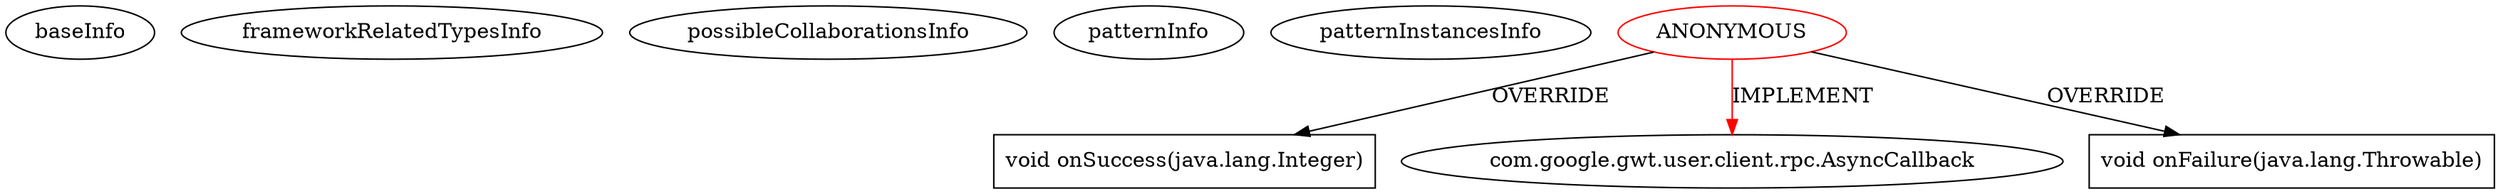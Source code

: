 digraph {
baseInfo[graphId=1783,category="pattern",isAnonymous=true,possibleRelation=false]
frameworkRelatedTypesInfo[0="com.google.gwt.user.client.rpc.AsyncCallback"]
possibleCollaborationsInfo[]
patternInfo[frequency=3.0,patternRootClient=0]
patternInstancesInfo[0="MainMain-ChatCafeine~/MainMain-ChatCafeine/ChatCafeine-master/ChatCafeine/src/sources/client/vue/coffeeRoom/ChatBoxPanel.java~void ChatBoxPanel()~268",1="aramk-mechanix~/aramk-mechanix/mechanix-master/src/au/edu/unimelb/csse/smd/mechanix/client/server/MugleClient.java~void populate(au.edu.unimelb.csse.smd.mechanix.client.model.GameModel,au.edu.unimelb.csse.smd.mechanix.client.view.GameController)~703",2="MainMain-ChatCafeine~/MainMain-ChatCafeine/ChatCafeine-master/ChatCafeine/src/sources/client/vue/coffeeRoom/VueSalle.java~void VueSalle(sources.client.vue.coffeeRoom.ListUserPanel,int)~238"]
3[label="void onSuccess(java.lang.Integer)",vertexType="OVERRIDING_METHOD_DECLARATION",isFrameworkType=false,shape=box]
0[label="ANONYMOUS",vertexType="ROOT_ANONYMOUS_DECLARATION",isFrameworkType=false,color=red]
1[label="com.google.gwt.user.client.rpc.AsyncCallback",vertexType="FRAMEWORK_INTERFACE_TYPE",isFrameworkType=false]
2[label="void onFailure(java.lang.Throwable)",vertexType="OVERRIDING_METHOD_DECLARATION",isFrameworkType=false,shape=box]
0->3[label="OVERRIDE"]
0->1[label="IMPLEMENT",color=red]
0->2[label="OVERRIDE"]
}
